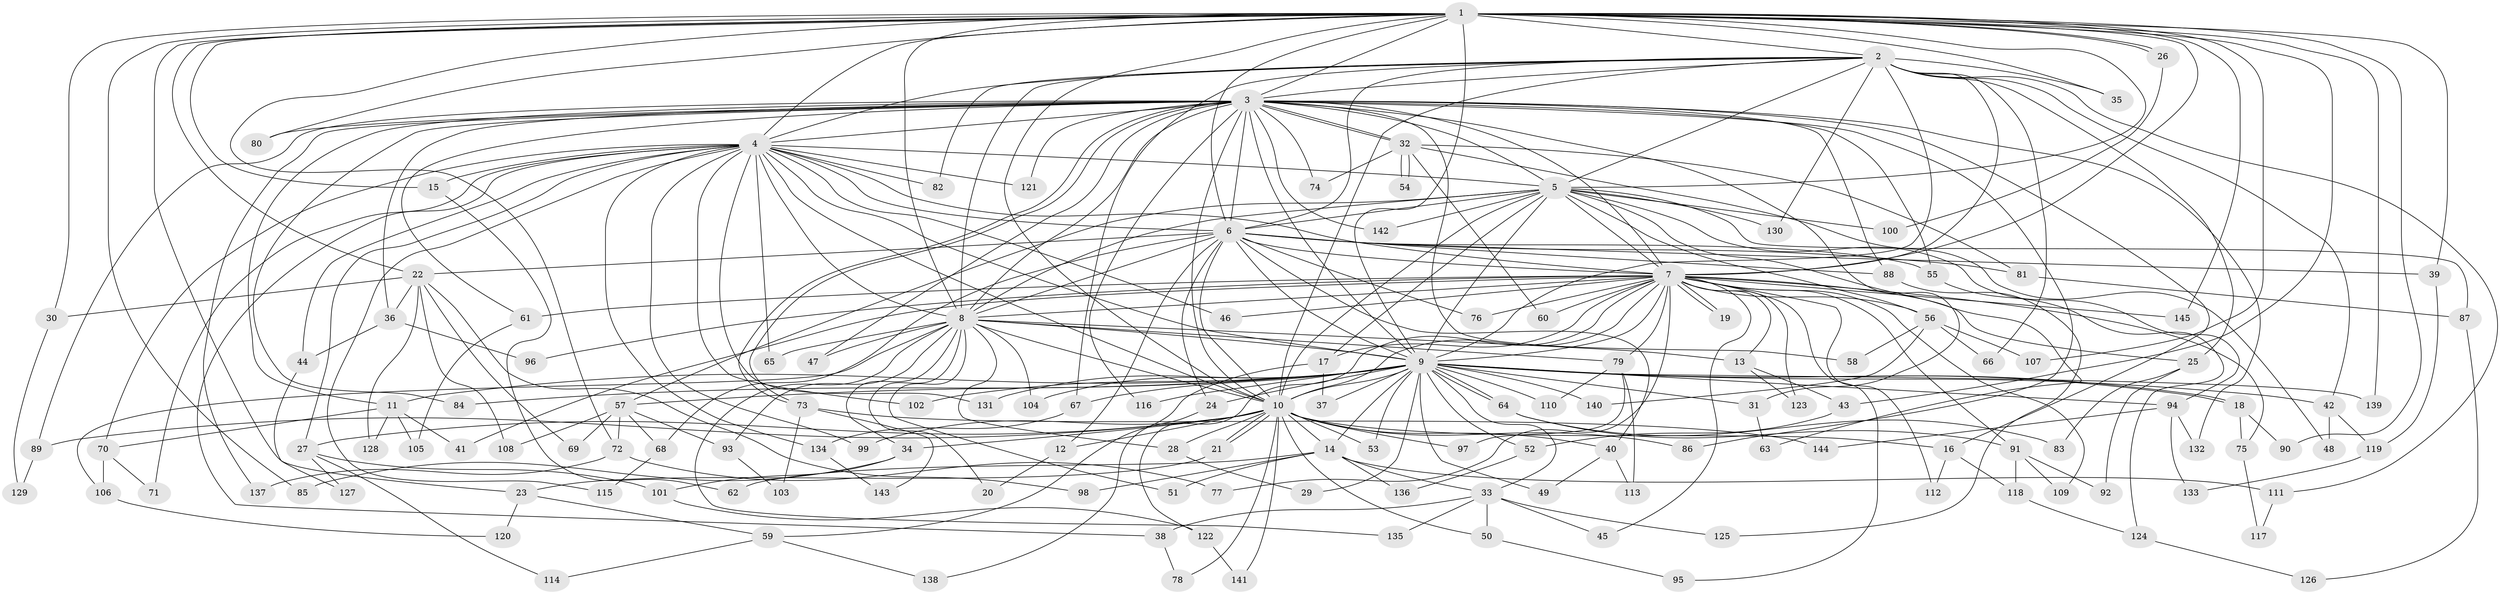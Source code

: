// coarse degree distribution, {23: 0.009900990099009901, 17: 0.009900990099009901, 28: 0.019801980198019802, 24: 0.009900990099009901, 18: 0.009900990099009901, 19: 0.009900990099009901, 21: 0.009900990099009901, 34: 0.009900990099009901, 25: 0.009900990099009901, 5: 0.07920792079207921, 3: 0.2079207920792079, 8: 0.019801980198019802, 4: 0.10891089108910891, 2: 0.43564356435643564, 9: 0.009900990099009901, 7: 0.009900990099009901, 6: 0.0297029702970297}
// Generated by graph-tools (version 1.1) at 2025/17/03/04/25 18:17:53]
// undirected, 145 vertices, 315 edges
graph export_dot {
graph [start="1"]
  node [color=gray90,style=filled];
  1;
  2;
  3;
  4;
  5;
  6;
  7;
  8;
  9;
  10;
  11;
  12;
  13;
  14;
  15;
  16;
  17;
  18;
  19;
  20;
  21;
  22;
  23;
  24;
  25;
  26;
  27;
  28;
  29;
  30;
  31;
  32;
  33;
  34;
  35;
  36;
  37;
  38;
  39;
  40;
  41;
  42;
  43;
  44;
  45;
  46;
  47;
  48;
  49;
  50;
  51;
  52;
  53;
  54;
  55;
  56;
  57;
  58;
  59;
  60;
  61;
  62;
  63;
  64;
  65;
  66;
  67;
  68;
  69;
  70;
  71;
  72;
  73;
  74;
  75;
  76;
  77;
  78;
  79;
  80;
  81;
  82;
  83;
  84;
  85;
  86;
  87;
  88;
  89;
  90;
  91;
  92;
  93;
  94;
  95;
  96;
  97;
  98;
  99;
  100;
  101;
  102;
  103;
  104;
  105;
  106;
  107;
  108;
  109;
  110;
  111;
  112;
  113;
  114;
  115;
  116;
  117;
  118;
  119;
  120;
  121;
  122;
  123;
  124;
  125;
  126;
  127;
  128;
  129;
  130;
  131;
  132;
  133;
  134;
  135;
  136;
  137;
  138;
  139;
  140;
  141;
  142;
  143;
  144;
  145;
  1 -- 2;
  1 -- 3;
  1 -- 4;
  1 -- 5;
  1 -- 6;
  1 -- 7;
  1 -- 8;
  1 -- 9;
  1 -- 10;
  1 -- 15;
  1 -- 22;
  1 -- 23;
  1 -- 26;
  1 -- 26;
  1 -- 30;
  1 -- 35;
  1 -- 39;
  1 -- 43;
  1 -- 72;
  1 -- 80;
  1 -- 85;
  1 -- 90;
  1 -- 107;
  1 -- 139;
  1 -- 145;
  2 -- 3;
  2 -- 4;
  2 -- 5;
  2 -- 6;
  2 -- 7;
  2 -- 8;
  2 -- 9;
  2 -- 10;
  2 -- 25;
  2 -- 35;
  2 -- 42;
  2 -- 66;
  2 -- 67;
  2 -- 82;
  2 -- 111;
  2 -- 130;
  3 -- 4;
  3 -- 5;
  3 -- 6;
  3 -- 7;
  3 -- 8;
  3 -- 9;
  3 -- 10;
  3 -- 11;
  3 -- 16;
  3 -- 31;
  3 -- 32;
  3 -- 32;
  3 -- 36;
  3 -- 47;
  3 -- 55;
  3 -- 58;
  3 -- 61;
  3 -- 73;
  3 -- 73;
  3 -- 74;
  3 -- 80;
  3 -- 84;
  3 -- 86;
  3 -- 88;
  3 -- 89;
  3 -- 116;
  3 -- 121;
  3 -- 132;
  3 -- 137;
  3 -- 142;
  4 -- 5;
  4 -- 6;
  4 -- 7;
  4 -- 8;
  4 -- 9;
  4 -- 10;
  4 -- 15;
  4 -- 27;
  4 -- 38;
  4 -- 44;
  4 -- 46;
  4 -- 65;
  4 -- 70;
  4 -- 71;
  4 -- 82;
  4 -- 99;
  4 -- 102;
  4 -- 115;
  4 -- 121;
  4 -- 131;
  4 -- 134;
  5 -- 6;
  5 -- 7;
  5 -- 8;
  5 -- 9;
  5 -- 10;
  5 -- 17;
  5 -- 56;
  5 -- 57;
  5 -- 63;
  5 -- 87;
  5 -- 94;
  5 -- 100;
  5 -- 130;
  5 -- 142;
  6 -- 7;
  6 -- 8;
  6 -- 9;
  6 -- 10;
  6 -- 12;
  6 -- 22;
  6 -- 24;
  6 -- 39;
  6 -- 40;
  6 -- 55;
  6 -- 68;
  6 -- 76;
  6 -- 81;
  6 -- 88;
  7 -- 8;
  7 -- 9;
  7 -- 10;
  7 -- 13;
  7 -- 17;
  7 -- 19;
  7 -- 19;
  7 -- 25;
  7 -- 41;
  7 -- 45;
  7 -- 46;
  7 -- 56;
  7 -- 60;
  7 -- 61;
  7 -- 75;
  7 -- 76;
  7 -- 77;
  7 -- 79;
  7 -- 91;
  7 -- 95;
  7 -- 96;
  7 -- 109;
  7 -- 112;
  7 -- 122;
  7 -- 123;
  7 -- 145;
  8 -- 9;
  8 -- 10;
  8 -- 13;
  8 -- 20;
  8 -- 28;
  8 -- 34;
  8 -- 47;
  8 -- 51;
  8 -- 65;
  8 -- 79;
  8 -- 93;
  8 -- 104;
  8 -- 106;
  8 -- 135;
  9 -- 10;
  9 -- 11;
  9 -- 14;
  9 -- 18;
  9 -- 18;
  9 -- 24;
  9 -- 29;
  9 -- 31;
  9 -- 33;
  9 -- 37;
  9 -- 42;
  9 -- 49;
  9 -- 52;
  9 -- 53;
  9 -- 57;
  9 -- 64;
  9 -- 64;
  9 -- 67;
  9 -- 84;
  9 -- 94;
  9 -- 102;
  9 -- 104;
  9 -- 110;
  9 -- 116;
  9 -- 131;
  9 -- 139;
  9 -- 140;
  10 -- 12;
  10 -- 14;
  10 -- 16;
  10 -- 21;
  10 -- 21;
  10 -- 27;
  10 -- 28;
  10 -- 34;
  10 -- 40;
  10 -- 50;
  10 -- 53;
  10 -- 78;
  10 -- 86;
  10 -- 89;
  10 -- 97;
  10 -- 99;
  10 -- 141;
  11 -- 41;
  11 -- 70;
  11 -- 105;
  11 -- 128;
  12 -- 20;
  13 -- 43;
  13 -- 123;
  14 -- 33;
  14 -- 51;
  14 -- 62;
  14 -- 98;
  14 -- 111;
  14 -- 136;
  15 -- 62;
  16 -- 112;
  16 -- 118;
  17 -- 37;
  17 -- 59;
  18 -- 75;
  18 -- 90;
  21 -- 23;
  22 -- 30;
  22 -- 36;
  22 -- 69;
  22 -- 98;
  22 -- 108;
  22 -- 128;
  23 -- 59;
  23 -- 120;
  24 -- 138;
  25 -- 83;
  25 -- 92;
  26 -- 100;
  27 -- 101;
  27 -- 114;
  27 -- 127;
  28 -- 29;
  30 -- 129;
  31 -- 63;
  32 -- 48;
  32 -- 54;
  32 -- 54;
  32 -- 60;
  32 -- 74;
  32 -- 81;
  33 -- 38;
  33 -- 45;
  33 -- 50;
  33 -- 125;
  33 -- 135;
  34 -- 85;
  34 -- 101;
  36 -- 44;
  36 -- 96;
  38 -- 78;
  39 -- 119;
  40 -- 49;
  40 -- 113;
  42 -- 48;
  42 -- 119;
  43 -- 52;
  44 -- 127;
  50 -- 95;
  52 -- 136;
  55 -- 124;
  56 -- 58;
  56 -- 66;
  56 -- 107;
  56 -- 140;
  57 -- 68;
  57 -- 69;
  57 -- 72;
  57 -- 93;
  57 -- 108;
  59 -- 114;
  59 -- 138;
  61 -- 105;
  64 -- 83;
  64 -- 91;
  67 -- 134;
  68 -- 115;
  70 -- 71;
  70 -- 106;
  72 -- 77;
  72 -- 137;
  73 -- 103;
  73 -- 143;
  73 -- 144;
  75 -- 117;
  79 -- 97;
  79 -- 110;
  79 -- 113;
  81 -- 87;
  87 -- 126;
  88 -- 125;
  89 -- 129;
  91 -- 92;
  91 -- 109;
  91 -- 118;
  93 -- 103;
  94 -- 132;
  94 -- 133;
  94 -- 144;
  101 -- 122;
  106 -- 120;
  111 -- 117;
  118 -- 124;
  119 -- 133;
  122 -- 141;
  124 -- 126;
  134 -- 143;
}
